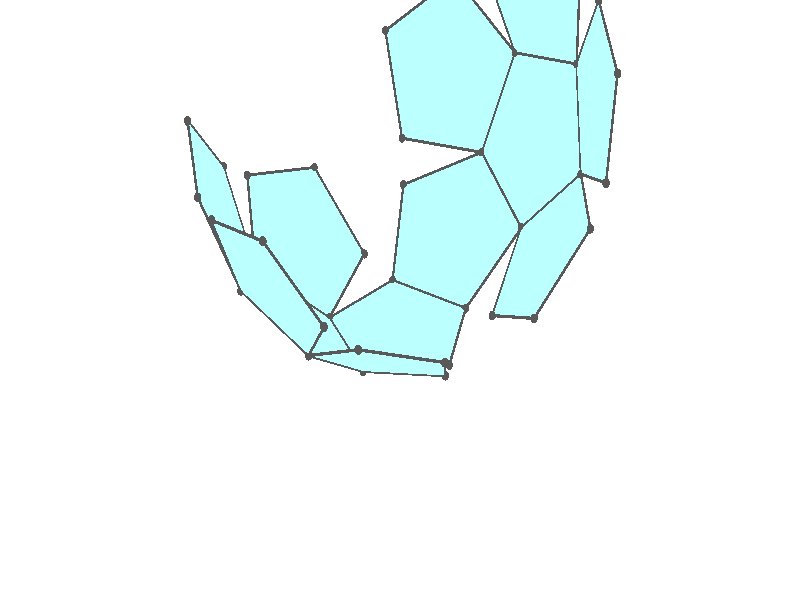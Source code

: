 #version 3.7;
global_settings{assumed_gamma 1.0}
camera{perspective location <18.750000000000000000000000, 10.825317547305481014063844, 12.499999999999996447286321> right <0.133333333333333331482962, -0.230940107675850353485814, -0.000000000000000000000000> up <-0.064951905283832905846353, -0.037499999999999998612221, 0.129903810567665811692706> direction <0.750000000000000111022302, 0.433012701892219298294151, 0.499999999999999944488849> sky <-0.433012701892219298294151, -0.249999999999999944488849, 0.866025403784438707610605> look_at <18.000000000000000000000000, 10.392304845413262270881205, 11.999999999999996447286321>}
light_source{<18.750000000000000000000000, 10.825317547305481014063844, 12.499999999999996447286321> rgb<1.0,1.0,1.0>}
background{rgb<1,1,1>}
union{union{object{union{sphere{<0.187592474085079868872938, 0.577350269189625620036566, -0.203594192152686259689176>,0.029999999999999998889777}sphere{<-0.491123473188422809965203, 0.356822089773089878850243, -0.203594192152686259689176>,0.029999999999999998889777}sphere{<-0.491123473188422865476355, -0.356822089773089767827940, -0.203594192152686259689176>,0.029999999999999998889777}sphere{<0.187592474085079730095060, -0.577350269189625620036566, -0.203594192152686259689176>,0.029999999999999998889777}sphere{<0.607061998206686048717984, -0.000000000000000148687307, -0.203594192152686259689176>,0.029999999999999998889777}} pigment{rgb<0.1,0.1,0.1>}}object{union{cylinder{<0.187592474085079868872938, 0.577350269189625620036566, -0.203594192152686259689176>,<-0.491123473188422809965203, 0.356822089773089878850243, -0.203594192152686259689176>,0.010000000000000000208167}cylinder{<-0.491123473188422809965203, 0.356822089773089878850243, -0.203594192152686259689176>,<-0.491123473188422865476355, -0.356822089773089767827940, -0.203594192152686259689176>,0.010000000000000000208167}cylinder{<-0.491123473188422865476355, -0.356822089773089767827940, -0.203594192152686259689176>,<0.187592474085079730095060, -0.577350269189625620036566, -0.203594192152686259689176>,0.010000000000000000208167}cylinder{<0.187592474085079730095060, -0.577350269189625620036566, -0.203594192152686259689176>,<0.607061998206686048717984, -0.000000000000000148687307, -0.203594192152686259689176>,0.010000000000000000208167}cylinder{<0.607061998206686048717984, -0.000000000000000148687307, -0.203594192152686259689176>,<0.187592474085079868872938, 0.577350269189625620036566, -0.203594192152686259689176>,0.010000000000000000208167}} pigment{rgb<0.1,0.1,0.1>}}object{polygon{5.000000000000000000000000,<0.187592474085079868872938, 0.577350269189625620036566, -0.203594192152686259689176>,<-0.491123473188422809965203, 0.356822089773089878850243, -0.203594192152686259689176>,<-0.491123473188422865476355, -0.356822089773089767827940, -0.203594192152686259689176>,<0.187592474085079730095060, -0.577350269189625620036566, -0.203594192152686259689176>,<0.607061998206686048717984, -0.000000000000000148687307, -0.203594192152686259689176>} pigment{rgbft<0.5,1.0,1.0,0.1,0.1>}}}union{object{union{sphere{<1.196661476066436247123193, -0.155781274441755657189645, 0.167070973786807575045543>,0.029999999999999998889777}sphere{<1.141584469011346358868764, -0.829409666047161708846147, 0.396154644783034637356423>,0.029999999999999998889777}sphere{<0.517945528792932985417963, -1.089953633404471267098756, 0.167070973786807464023241>,0.029999999999999998889777}sphere{<0.187592474085079563561607, -0.577350269189625620036566, -0.203594192152686370711479>,0.029999999999999998889777}sphere{<0.607061998206686048717984, 0.000000000000000055511151, -0.203594192152686370711479>,0.029999999999999998889777}} pigment{rgb<0.1,0.1,0.1>}}object{union{cylinder{<1.196661476066436247123193, -0.155781274441755657189645, 0.167070973786807575045543>,<1.141584469011346358868764, -0.829409666047161708846147, 0.396154644783034637356423>,0.010000000000000000208167}cylinder{<1.141584469011346358868764, -0.829409666047161708846147, 0.396154644783034637356423>,<0.517945528792932985417963, -1.089953633404471267098756, 0.167070973786807464023241>,0.010000000000000000208167}cylinder{<0.517945528792932985417963, -1.089953633404471267098756, 0.167070973786807464023241>,<0.187592474085079563561607, -0.577350269189625620036566, -0.203594192152686370711479>,0.010000000000000000208167}cylinder{<0.187592474085079563561607, -0.577350269189625620036566, -0.203594192152686370711479>,<0.607061998206686048717984, 0.000000000000000055511151, -0.203594192152686370711479>,0.010000000000000000208167}cylinder{<0.607061998206686048717984, 0.000000000000000055511151, -0.203594192152686370711479>,<1.196661476066436247123193, -0.155781274441755657189645, 0.167070973786807575045543>,0.010000000000000000208167}} pigment{rgb<0.1,0.1,0.1>}}object{polygon{5.000000000000000000000000,<1.196661476066436247123193, -0.155781274441755657189645, 0.167070973786807575045543>,<1.141584469011346358868764, -0.829409666047161708846147, 0.396154644783034637356423>,<0.517945528792932985417963, -1.089953633404471267098756, 0.167070973786807464023241>,<0.187592474085079563561607, -0.577350269189625620036566, -0.203594192152686370711479>,<0.607061998206686048717984, 0.000000000000000055511151, -0.203594192152686370711479>} pigment{rgbft<0.5,1.0,1.0,0.1,0.1>}}}union{object{union{sphere{<1.196661476066436469167797, -0.155781274441755768211948, 0.167070973786807686067846>,0.029999999999999998889777}sphere{<1.141584469011346580913369, -0.829409666047161597823845, 0.396154644783034637356423>,0.029999999999999998889777}sphere{<1.468961521260877756134278, -0.874706772367919049848695, 1.028657967161276776124623>,0.029999999999999998889777}sphere{<1.726368673742927795089486, -0.229073532060758533468459, 1.190482847392035248290654>,0.029999999999999998889777}sphere{<1.558077990674630708411996, 0.215246861036552383783516, 0.657992801221782830367601>,0.029999999999999998889777}} pigment{rgb<0.1,0.1,0.1>}}object{union{cylinder{<1.196661476066436469167797, -0.155781274441755768211948, 0.167070973786807686067846>,<1.141584469011346580913369, -0.829409666047161597823845, 0.396154644783034637356423>,0.010000000000000000208167}cylinder{<1.141584469011346580913369, -0.829409666047161597823845, 0.396154644783034637356423>,<1.468961521260877756134278, -0.874706772367919049848695, 1.028657967161276776124623>,0.010000000000000000208167}cylinder{<1.468961521260877756134278, -0.874706772367919049848695, 1.028657967161276776124623>,<1.726368673742927795089486, -0.229073532060758533468459, 1.190482847392035248290654>,0.010000000000000000208167}cylinder{<1.726368673742927795089486, -0.229073532060758533468459, 1.190482847392035248290654>,<1.558077990674630708411996, 0.215246861036552383783516, 0.657992801221782830367601>,0.010000000000000000208167}cylinder{<1.558077990674630708411996, 0.215246861036552383783516, 0.657992801221782830367601>,<1.196661476066436469167797, -0.155781274441755768211948, 0.167070973786807686067846>,0.010000000000000000208167}} pigment{rgb<0.1,0.1,0.1>}}object{polygon{5.000000000000000000000000,<1.196661476066436469167797, -0.155781274441755768211948, 0.167070973786807686067846>,<1.141584469011346580913369, -0.829409666047161597823845, 0.396154644783034637356423>,<1.468961521260877756134278, -0.874706772367919049848695, 1.028657967161276776124623>,<1.726368673742927795089486, -0.229073532060758533468459, 1.190482847392035248290654>,<1.558077990674630708411996, 0.215246861036552383783516, 0.657992801221782830367601>} pigment{rgbft<0.5,1.0,1.0,0.1,0.1>}}}union{object{union{sphere{<1.285829649860496637359120, -1.126766169225454472524461, 1.028657967161276776124623>,0.029999999999999998889777}sphere{<1.141584469011346136824159, -0.829409666047161708846147, 0.396154644783034859401027>,0.029999999999999998889777}sphere{<0.517945528792933096440265, -1.089953633404471045054152, 0.167070973786807686067846>,0.029999999999999998889777}sphere{<0.276760647879140120330987, -1.548335163973324046793323, 0.657992801221782608322997>,0.029999999999999998889777}sphere{<0.751339134120233564928526, -1.571086562322765001198377, 1.190482847392034804201444>,0.029999999999999998889777}} pigment{rgb<0.1,0.1,0.1>}}object{union{cylinder{<1.285829649860496637359120, -1.126766169225454472524461, 1.028657967161276776124623>,<1.141584469011346136824159, -0.829409666047161708846147, 0.396154644783034859401027>,0.010000000000000000208167}cylinder{<1.141584469011346136824159, -0.829409666047161708846147, 0.396154644783034859401027>,<0.517945528792933096440265, -1.089953633404471045054152, 0.167070973786807686067846>,0.010000000000000000208167}cylinder{<0.517945528792933096440265, -1.089953633404471045054152, 0.167070973786807686067846>,<0.276760647879140120330987, -1.548335163973324046793323, 0.657992801221782608322997>,0.010000000000000000208167}cylinder{<0.276760647879140120330987, -1.548335163973324046793323, 0.657992801221782608322997>,<0.751339134120233564928526, -1.571086562322765001198377, 1.190482847392034804201444>,0.010000000000000000208167}cylinder{<0.751339134120233564928526, -1.571086562322765001198377, 1.190482847392034804201444>,<1.285829649860496637359120, -1.126766169225454472524461, 1.028657967161276776124623>,0.010000000000000000208167}} pigment{rgb<0.1,0.1,0.1>}}object{polygon{5.000000000000000000000000,<1.285829649860496637359120, -1.126766169225454472524461, 1.028657967161276776124623>,<1.141584469011346136824159, -0.829409666047161708846147, 0.396154644783034859401027>,<0.517945528792933096440265, -1.089953633404471045054152, 0.167070973786807686067846>,<0.276760647879140120330987, -1.548335163973324046793323, 0.657992801221782608322997>,<0.751339134120233564928526, -1.571086562322765001198377, 1.190482847392034804201444>} pigment{rgbft<0.5,1.0,1.0,0.1,0.1>}}}union{object{union{sphere{<-0.619146382469316969299200, -1.208983154169691154322663, 0.328895854017565880678120>,0.029999999999999998889777}sphere{<0.019353495397090136886931, -1.480324224734304694450771, 0.496167920991024191668117>,0.029999999999999998889777}sphere{<0.517945528792932985417963, -1.089953633404471489143361, 0.167070973786807408512090>,0.029999999999999998889777}sphere{<0.187592474085079591317182, -0.577350269189625620036566, -0.203594192152686481733781>,0.029999999999999998889777}sphere{<-0.515168975407570228775000, -0.650914558687142763560018, -0.103580915944696927422086>,0.029999999999999998889777}} pigment{rgb<0.1,0.1,0.1>}}object{union{cylinder{<-0.619146382469316969299200, -1.208983154169691154322663, 0.328895854017565880678120>,<0.019353495397090136886931, -1.480324224734304694450771, 0.496167920991024191668117>,0.010000000000000000208167}cylinder{<0.019353495397090136886931, -1.480324224734304694450771, 0.496167920991024191668117>,<0.517945528792932985417963, -1.089953633404471489143361, 0.167070973786807408512090>,0.010000000000000000208167}cylinder{<0.517945528792932985417963, -1.089953633404471489143361, 0.167070973786807408512090>,<0.187592474085079591317182, -0.577350269189625620036566, -0.203594192152686481733781>,0.010000000000000000208167}cylinder{<0.187592474085079591317182, -0.577350269189625620036566, -0.203594192152686481733781>,<-0.515168975407570228775000, -0.650914558687142763560018, -0.103580915944696927422086>,0.010000000000000000208167}cylinder{<-0.515168975407570228775000, -0.650914558687142763560018, -0.103580915944696927422086>,<-0.619146382469316969299200, -1.208983154169691154322663, 0.328895854017565880678120>,0.010000000000000000208167}} pigment{rgb<0.1,0.1,0.1>}}object{polygon{5.000000000000000000000000,<-0.619146382469316969299200, -1.208983154169691154322663, 0.328895854017565880678120>,<0.019353495397090136886931, -1.480324224734304694450771, 0.496167920991024191668117>,<0.517945528792932985417963, -1.089953633404471489143361, 0.167070973786807408512090>,<0.187592474085079591317182, -0.577350269189625620036566, -0.203594192152686481733781>,<-0.515168975407570228775000, -0.650914558687142763560018, -0.103580915944696927422086>} pigment{rgbft<0.5,1.0,1.0,0.1,0.1>}}}union{object{union{sphere{<1.196661476066436247123193, -0.155781274441755740456372, 0.167070973786807519534392>,0.029999999999999998889777}sphere{<1.413852559141390408115058, 0.439039074717327559849167, 0.496167920991024358201571>,0.029999999999999998889777}sphere{<0.958484552675364143148329, 0.962439542139476800208797, 0.328895854017565936189271>,0.029999999999999998889777}sphere{<0.459860564215123446274447, 0.691098471574863593147597, -0.103580915944696788644208>,0.029999999999999998889777}sphere{<0.607061998206685937695681, 0.000000000000000083266727, -0.203594192152686509489357>,0.029999999999999998889777}} pigment{rgb<0.1,0.1,0.1>}}object{union{cylinder{<1.196661476066436247123193, -0.155781274441755740456372, 0.167070973786807519534392>,<1.413852559141390408115058, 0.439039074717327559849167, 0.496167920991024358201571>,0.010000000000000000208167}cylinder{<1.413852559141390408115058, 0.439039074717327559849167, 0.496167920991024358201571>,<0.958484552675364143148329, 0.962439542139476800208797, 0.328895854017565936189271>,0.010000000000000000208167}cylinder{<0.958484552675364143148329, 0.962439542139476800208797, 0.328895854017565936189271>,<0.459860564215123446274447, 0.691098471574863593147597, -0.103580915944696788644208>,0.010000000000000000208167}cylinder{<0.459860564215123446274447, 0.691098471574863593147597, -0.103580915944696788644208>,<0.607061998206685937695681, 0.000000000000000083266727, -0.203594192152686509489357>,0.010000000000000000208167}cylinder{<0.607061998206685937695681, 0.000000000000000083266727, -0.203594192152686509489357>,<1.196661476066436247123193, -0.155781274441755740456372, 0.167070973786807519534392>,0.010000000000000000208167}} pigment{rgb<0.1,0.1,0.1>}}object{polygon{5.000000000000000000000000,<1.196661476066436247123193, -0.155781274441755740456372, 0.167070973786807519534392>,<1.413852559141390408115058, 0.439039074717327559849167, 0.496167920991024358201571>,<0.958484552675364143148329, 0.962439542139476800208797, 0.328895854017565936189271>,<0.459860564215123446274447, 0.691098471574863593147597, -0.103580915944696788644208>,<0.607061998206685937695681, 0.000000000000000083266727, -0.203594192152686509489357>} pigment{rgbft<0.5,1.0,1.0,0.1,0.1>}}}union{object{union{sphere{<-1.059685406351746017605819, 0.577350269189625731058868, 0.167070973786807519534392>,0.029999999999999998889777}sphere{<-0.491123473188422698942901, 0.356822089773089823339092, -0.203594192152686148666874>,0.029999999999999998889777}sphere{<-0.491123473188422754454052, -0.356822089773089823339092, -0.203594192152686148666874>,0.029999999999999998889777}sphere{<-1.059685406351746239650424, -0.577350269189625509014263, 0.167070973786807491778816>,0.029999999999999998889777}sphere{<-1.411076005756026319204466, 0.000000000000000041292405, 0.396154644783034526334120>,0.029999999999999998889777}} pigment{rgb<0.1,0.1,0.1>}}object{union{cylinder{<-1.059685406351746017605819, 0.577350269189625731058868, 0.167070973786807519534392>,<-0.491123473188422698942901, 0.356822089773089823339092, -0.203594192152686148666874>,0.010000000000000000208167}cylinder{<-0.491123473188422698942901, 0.356822089773089823339092, -0.203594192152686148666874>,<-0.491123473188422754454052, -0.356822089773089823339092, -0.203594192152686148666874>,0.010000000000000000208167}cylinder{<-0.491123473188422754454052, -0.356822089773089823339092, -0.203594192152686148666874>,<-1.059685406351746239650424, -0.577350269189625509014263, 0.167070973786807491778816>,0.010000000000000000208167}cylinder{<-1.059685406351746239650424, -0.577350269189625509014263, 0.167070973786807491778816>,<-1.411076005756026319204466, 0.000000000000000041292405, 0.396154644783034526334120>,0.010000000000000000208167}cylinder{<-1.411076005756026319204466, 0.000000000000000041292405, 0.396154644783034526334120>,<-1.059685406351746017605819, 0.577350269189625731058868, 0.167070973786807519534392>,0.010000000000000000208167}} pigment{rgb<0.1,0.1,0.1>}}object{polygon{5.000000000000000000000000,<-1.059685406351746017605819, 0.577350269189625731058868, 0.167070973786807519534392>,<-0.491123473188422698942901, 0.356822089773089823339092, -0.203594192152686148666874>,<-0.491123473188422754454052, -0.356822089773089823339092, -0.203594192152686148666874>,<-1.059685406351746239650424, -0.577350269189625509014263, 0.167070973786807491778816>,<-1.411076005756026319204466, 0.000000000000000041292405, 0.396154644783034526334120>} pigment{rgbft<0.5,1.0,1.0,0.1,0.1>}}}union{object{union{sphere{<-1.059685406351746017605819, 0.577350269189625842081171, 0.167070973786807686067846>,0.029999999999999998889777}sphere{<-1.133992642497813285729080, 1.089953633404471045054152, 0.657992801221782053211484>,0.029999999999999998889777}sphere{<-1.531307639450427915406294, 0.829409666047161486801542, 1.190482847392034360112234>,0.029999999999999998889777}sphere{<-1.702554575661137103992360, 0.155781274441755934745402, 1.028657967161276332035413>,0.029999999999999998889777}sphere{<-1.411076005756026319204466, 0.000000000000000000000000, 0.396154644783034637356423>,0.029999999999999998889777}} pigment{rgb<0.1,0.1,0.1>}}object{union{cylinder{<-1.059685406351746017605819, 0.577350269189625842081171, 0.167070973786807686067846>,<-1.133992642497813285729080, 1.089953633404471045054152, 0.657992801221782053211484>,0.010000000000000000208167}cylinder{<-1.133992642497813285729080, 1.089953633404471045054152, 0.657992801221782053211484>,<-1.531307639450427915406294, 0.829409666047161486801542, 1.190482847392034360112234>,0.010000000000000000208167}cylinder{<-1.531307639450427915406294, 0.829409666047161486801542, 1.190482847392034360112234>,<-1.702554575661137103992360, 0.155781274441755934745402, 1.028657967161276332035413>,0.010000000000000000208167}cylinder{<-1.702554575661137103992360, 0.155781274441755934745402, 1.028657967161276332035413>,<-1.411076005756026319204466, 0.000000000000000000000000, 0.396154644783034637356423>,0.010000000000000000208167}cylinder{<-1.411076005756026319204466, 0.000000000000000000000000, 0.396154644783034637356423>,<-1.059685406351746017605819, 0.577350269189625842081171, 0.167070973786807686067846>,0.010000000000000000208167}} pigment{rgb<0.1,0.1,0.1>}}object{polygon{5.000000000000000000000000,<-1.059685406351746017605819, 0.577350269189625842081171, 0.167070973786807686067846>,<-1.133992642497813285729080, 1.089953633404471045054152, 0.657992801221782053211484>,<-1.531307639450427915406294, 0.829409666047161486801542, 1.190482847392034360112234>,<-1.702554575661137103992360, 0.155781274441755934745402, 1.028657967161276332035413>,<-1.411076005756026319204466, 0.000000000000000000000000, 0.396154644783034637356423>} pigment{rgbft<0.5,1.0,1.0,0.1,0.1>}}}union{object{union{sphere{<-1.059685406351746017605819, 0.577350269189625731058868, 0.167070973786807908112451>,0.029999999999999998889777}sphere{<-1.133992642497812841639870, 1.089953633404471045054152, 0.657992801221781942189182>,0.029999999999999998889777}sphere{<-0.536592173948613027079091, 1.480324224734304916495375, 0.661383465188117858346573>,0.029999999999999998889777}sphere{<-0.093071143344027995603085, 1.208983154169691376367268, 0.172557183328768737329284>,0.029999999999999998889777}sphere{<-0.416360540254211874966472, 0.650914558687142985604623, -0.132944737420881364808878>,0.029999999999999998889777}} pigment{rgb<0.1,0.1,0.1>}}object{union{cylinder{<-1.059685406351746017605819, 0.577350269189625731058868, 0.167070973786807908112451>,<-1.133992642497812841639870, 1.089953633404471045054152, 0.657992801221781942189182>,0.010000000000000000208167}cylinder{<-1.133992642497812841639870, 1.089953633404471045054152, 0.657992801221781942189182>,<-0.536592173948613027079091, 1.480324224734304916495375, 0.661383465188117858346573>,0.010000000000000000208167}cylinder{<-0.536592173948613027079091, 1.480324224734304916495375, 0.661383465188117858346573>,<-0.093071143344027995603085, 1.208983154169691376367268, 0.172557183328768737329284>,0.010000000000000000208167}cylinder{<-0.093071143344027995603085, 1.208983154169691376367268, 0.172557183328768737329284>,<-0.416360540254211874966472, 0.650914558687142985604623, -0.132944737420881364808878>,0.010000000000000000208167}cylinder{<-0.416360540254211874966472, 0.650914558687142985604623, -0.132944737420881364808878>,<-1.059685406351746017605819, 0.577350269189625731058868, 0.167070973786807908112451>,0.010000000000000000208167}} pigment{rgb<0.1,0.1,0.1>}}object{polygon{5.000000000000000000000000,<-1.059685406351746017605819, 0.577350269189625731058868, 0.167070973786807908112451>,<-1.133992642497812841639870, 1.089953633404471045054152, 0.657992801221781942189182>,<-0.536592173948613027079091, 1.480324224734304916495375, 0.661383465188117858346573>,<-0.093071143344027995603085, 1.208983154169691376367268, 0.172557183328768737329284>,<-0.416360540254211874966472, 0.650914558687142985604623, -0.132944737420881364808878>} pigment{rgbft<0.5,1.0,1.0,0.1,0.1>}}}union{object{union{sphere{<-0.663845795273329652985694, 1.548335163973323602704113, 0.937521564461583634120245>,0.029999999999999998889777}sphere{<-1.133992642497813063684475, 1.089953633404470823009547, 0.657992801221782164233787>,0.029999999999999998889777}sphere{<-1.531307639450427471317084, 0.829409666047161486801542, 1.190482847392034360112234>,0.029999999999999998889777}sphere{<-1.306714964582720295283025, 1.126766169225454250479856, 1.799108557836052169065510>,0.029999999999999998889777}sphere{<-0.770594060937608515970965, 1.571086562322764779153772, 1.642769887147255580828187>,0.029999999999999998889777}} pigment{rgb<0.1,0.1,0.1>}}object{union{cylinder{<-0.663845795273329652985694, 1.548335163973323602704113, 0.937521564461583634120245>,<-1.133992642497813063684475, 1.089953633404470823009547, 0.657992801221782164233787>,0.010000000000000000208167}cylinder{<-1.133992642497813063684475, 1.089953633404470823009547, 0.657992801221782164233787>,<-1.531307639450427471317084, 0.829409666047161486801542, 1.190482847392034360112234>,0.010000000000000000208167}cylinder{<-1.531307639450427471317084, 0.829409666047161486801542, 1.190482847392034360112234>,<-1.306714964582720295283025, 1.126766169225454250479856, 1.799108557836052169065510>,0.010000000000000000208167}cylinder{<-1.306714964582720295283025, 1.126766169225454250479856, 1.799108557836052169065510>,<-0.770594060937608515970965, 1.571086562322764779153772, 1.642769887147255580828187>,0.010000000000000000208167}cylinder{<-0.770594060937608515970965, 1.571086562322764779153772, 1.642769887147255580828187>,<-0.663845795273329652985694, 1.548335163973323602704113, 0.937521564461583634120245>,0.010000000000000000208167}} pigment{rgb<0.1,0.1,0.1>}}object{polygon{5.000000000000000000000000,<-0.663845795273329652985694, 1.548335163973323602704113, 0.937521564461583634120245>,<-1.133992642497813063684475, 1.089953633404470823009547, 0.657992801221782164233787>,<-1.531307639450427471317084, 0.829409666047161486801542, 1.190482847392034360112234>,<-1.306714964582720295283025, 1.126766169225454250479856, 1.799108557836052169065510>,<-0.770594060937608515970965, 1.571086562322764779153772, 1.642769887147255580828187>} pigment{rgbft<0.5,1.0,1.0,0.1,0.1>}}}union{object{union{sphere{<-1.587378582011828687114985, 0.229073532060758311423854, 2.175259933317508220795844>,0.029999999999999998889777}sphere{<-1.460124960687113171431406, 0.874706772367918272692577, 1.899121834044042556044474>,0.029999999999999998889777}sphere{<-1.531307639450427693361689, 0.829409666047161486801542, 1.190482847392034138067629>,0.029999999999999998889777}sphere{<-1.702554575661137103992360, 0.155781274441755934745402, 1.028657967161275887946204>,0.029999999999999998889777}sphere{<-1.737208323945325982862187, -0.215246861036552633583696, 1.637283677605294363033295>,0.029999999999999998889777}} pigment{rgb<0.1,0.1,0.1>}}object{union{cylinder{<-1.587378582011828687114985, 0.229073532060758311423854, 2.175259933317508220795844>,<-1.460124960687113171431406, 0.874706772367918272692577, 1.899121834044042556044474>,0.010000000000000000208167}cylinder{<-1.460124960687113171431406, 0.874706772367918272692577, 1.899121834044042556044474>,<-1.531307639450427693361689, 0.829409666047161486801542, 1.190482847392034138067629>,0.010000000000000000208167}cylinder{<-1.531307639450427693361689, 0.829409666047161486801542, 1.190482847392034138067629>,<-1.702554575661137103992360, 0.155781274441755934745402, 1.028657967161275887946204>,0.010000000000000000208167}cylinder{<-1.702554575661137103992360, 0.155781274441755934745402, 1.028657967161275887946204>,<-1.737208323945325982862187, -0.215246861036552633583696, 1.637283677605294363033295>,0.010000000000000000208167}cylinder{<-1.737208323945325982862187, -0.215246861036552633583696, 1.637283677605294363033295>,<-1.587378582011828687114985, 0.229073532060758311423854, 2.175259933317508220795844>,0.010000000000000000208167}} pigment{rgb<0.1,0.1,0.1>}}object{polygon{5.000000000000000000000000,<-1.587378582011828687114985, 0.229073532060758311423854, 2.175259933317508220795844>,<-1.460124960687113171431406, 0.874706772367918272692577, 1.899121834044042556044474>,<-1.531307639450427693361689, 0.829409666047161486801542, 1.190482847392034138067629>,<-1.702554575661137103992360, 0.155781274441755934745402, 1.028657967161275887946204>,<-1.737208323945325982862187, -0.215246861036552633583696, 1.637283677605294363033295>} pigment{rgbft<0.5,1.0,1.0,0.1,0.1>}}}union{object{union{sphere{<-1.233145061328433156333517, -0.691098471574863593147597, 0.399545308749371774759140>,0.029999999999999998889777}sphere{<-1.414656259926922787784065, -0.962439542139475801008075, 1.034144176703238438008725>,0.029999999999999998889777}sphere{<-1.704767294427114832089387, -0.439039074717326505137294, 1.422957182354598115736621>,0.029999999999999998889777}sphere{<-1.702554575661137103992360, 0.155781274441755823723099, 1.028657967161276332035413>,0.029999999999999998889777}sphere{<-1.411076005756026319204466, 0.000000000000000000000000, 0.396154644783034748378725>,0.029999999999999998889777}} pigment{rgb<0.1,0.1,0.1>}}object{union{cylinder{<-1.233145061328433156333517, -0.691098471574863593147597, 0.399545308749371774759140>,<-1.414656259926922787784065, -0.962439542139475801008075, 1.034144176703238438008725>,0.010000000000000000208167}cylinder{<-1.414656259926922787784065, -0.962439542139475801008075, 1.034144176703238438008725>,<-1.704767294427114832089387, -0.439039074717326505137294, 1.422957182354598115736621>,0.010000000000000000208167}cylinder{<-1.704767294427114832089387, -0.439039074717326505137294, 1.422957182354598115736621>,<-1.702554575661137103992360, 0.155781274441755823723099, 1.028657967161276332035413>,0.010000000000000000208167}cylinder{<-1.702554575661137103992360, 0.155781274441755823723099, 1.028657967161276332035413>,<-1.411076005756026319204466, 0.000000000000000000000000, 0.396154644783034748378725>,0.010000000000000000208167}cylinder{<-1.411076005756026319204466, 0.000000000000000000000000, 0.396154644783034748378725>,<-1.233145061328433156333517, -0.691098471574863593147597, 0.399545308749371774759140>,0.010000000000000000208167}} pigment{rgb<0.1,0.1,0.1>}}object{polygon{5.000000000000000000000000,<-1.233145061328433156333517, -0.691098471574863593147597, 0.399545308749371774759140>,<-1.414656259926922787784065, -0.962439542139475801008075, 1.034144176703238438008725>,<-1.704767294427114832089387, -0.439039074717326505137294, 1.422957182354598115736621>,<-1.702554575661137103992360, 0.155781274441755823723099, 1.028657967161276332035413>,<-1.411076005756026319204466, 0.000000000000000000000000, 0.396154644783034748378725>} pigment{rgbft<0.5,1.0,1.0,0.1,0.1>}}}}
